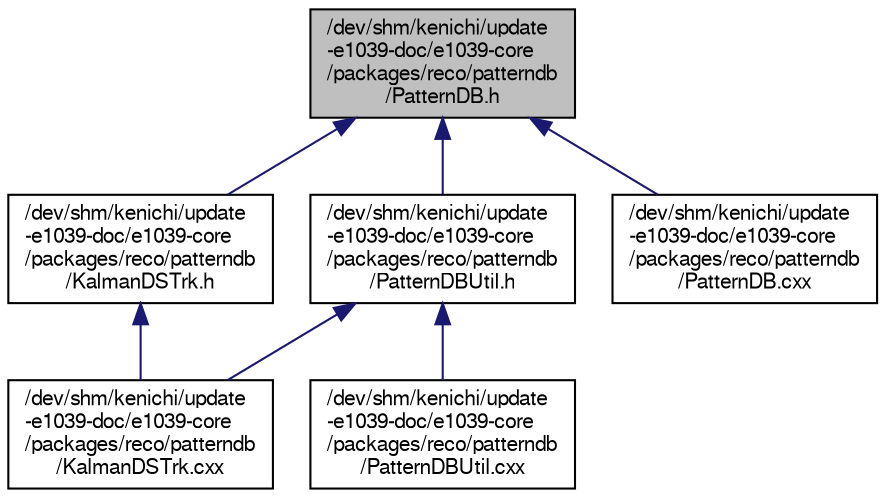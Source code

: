 digraph "/dev/shm/kenichi/update-e1039-doc/e1039-core/packages/reco/patterndb/PatternDB.h"
{
  bgcolor="transparent";
  edge [fontname="FreeSans",fontsize="10",labelfontname="FreeSans",labelfontsize="10"];
  node [fontname="FreeSans",fontsize="10",shape=record];
  Node1 [label="/dev/shm/kenichi/update\l-e1039-doc/e1039-core\l/packages/reco/patterndb\l/PatternDB.h",height=0.2,width=0.4,color="black", fillcolor="grey75", style="filled" fontcolor="black"];
  Node1 -> Node2 [dir="back",color="midnightblue",fontsize="10",style="solid",fontname="FreeSans"];
  Node2 [label="/dev/shm/kenichi/update\l-e1039-doc/e1039-core\l/packages/reco/patterndb\l/KalmanDSTrk.h",height=0.2,width=0.4,color="black",URL="$d5/d75/KalmanDSTrk_8h.html"];
  Node2 -> Node3 [dir="back",color="midnightblue",fontsize="10",style="solid",fontname="FreeSans"];
  Node3 [label="/dev/shm/kenichi/update\l-e1039-doc/e1039-core\l/packages/reco/patterndb\l/KalmanDSTrk.cxx",height=0.2,width=0.4,color="black",URL="$df/d8d/KalmanDSTrk_8cxx.html"];
  Node1 -> Node4 [dir="back",color="midnightblue",fontsize="10",style="solid",fontname="FreeSans"];
  Node4 [label="/dev/shm/kenichi/update\l-e1039-doc/e1039-core\l/packages/reco/patterndb\l/PatternDBUtil.h",height=0.2,width=0.4,color="black",URL="$df/d4d/PatternDBUtil_8h.html"];
  Node4 -> Node3 [dir="back",color="midnightblue",fontsize="10",style="solid",fontname="FreeSans"];
  Node4 -> Node5 [dir="back",color="midnightblue",fontsize="10",style="solid",fontname="FreeSans"];
  Node5 [label="/dev/shm/kenichi/update\l-e1039-doc/e1039-core\l/packages/reco/patterndb\l/PatternDBUtil.cxx",height=0.2,width=0.4,color="black",URL="$df/da6/PatternDBUtil_8cxx.html"];
  Node1 -> Node6 [dir="back",color="midnightblue",fontsize="10",style="solid",fontname="FreeSans"];
  Node6 [label="/dev/shm/kenichi/update\l-e1039-doc/e1039-core\l/packages/reco/patterndb\l/PatternDB.cxx",height=0.2,width=0.4,color="black",URL="$d7/d4b/PatternDB_8cxx.html"];
}
